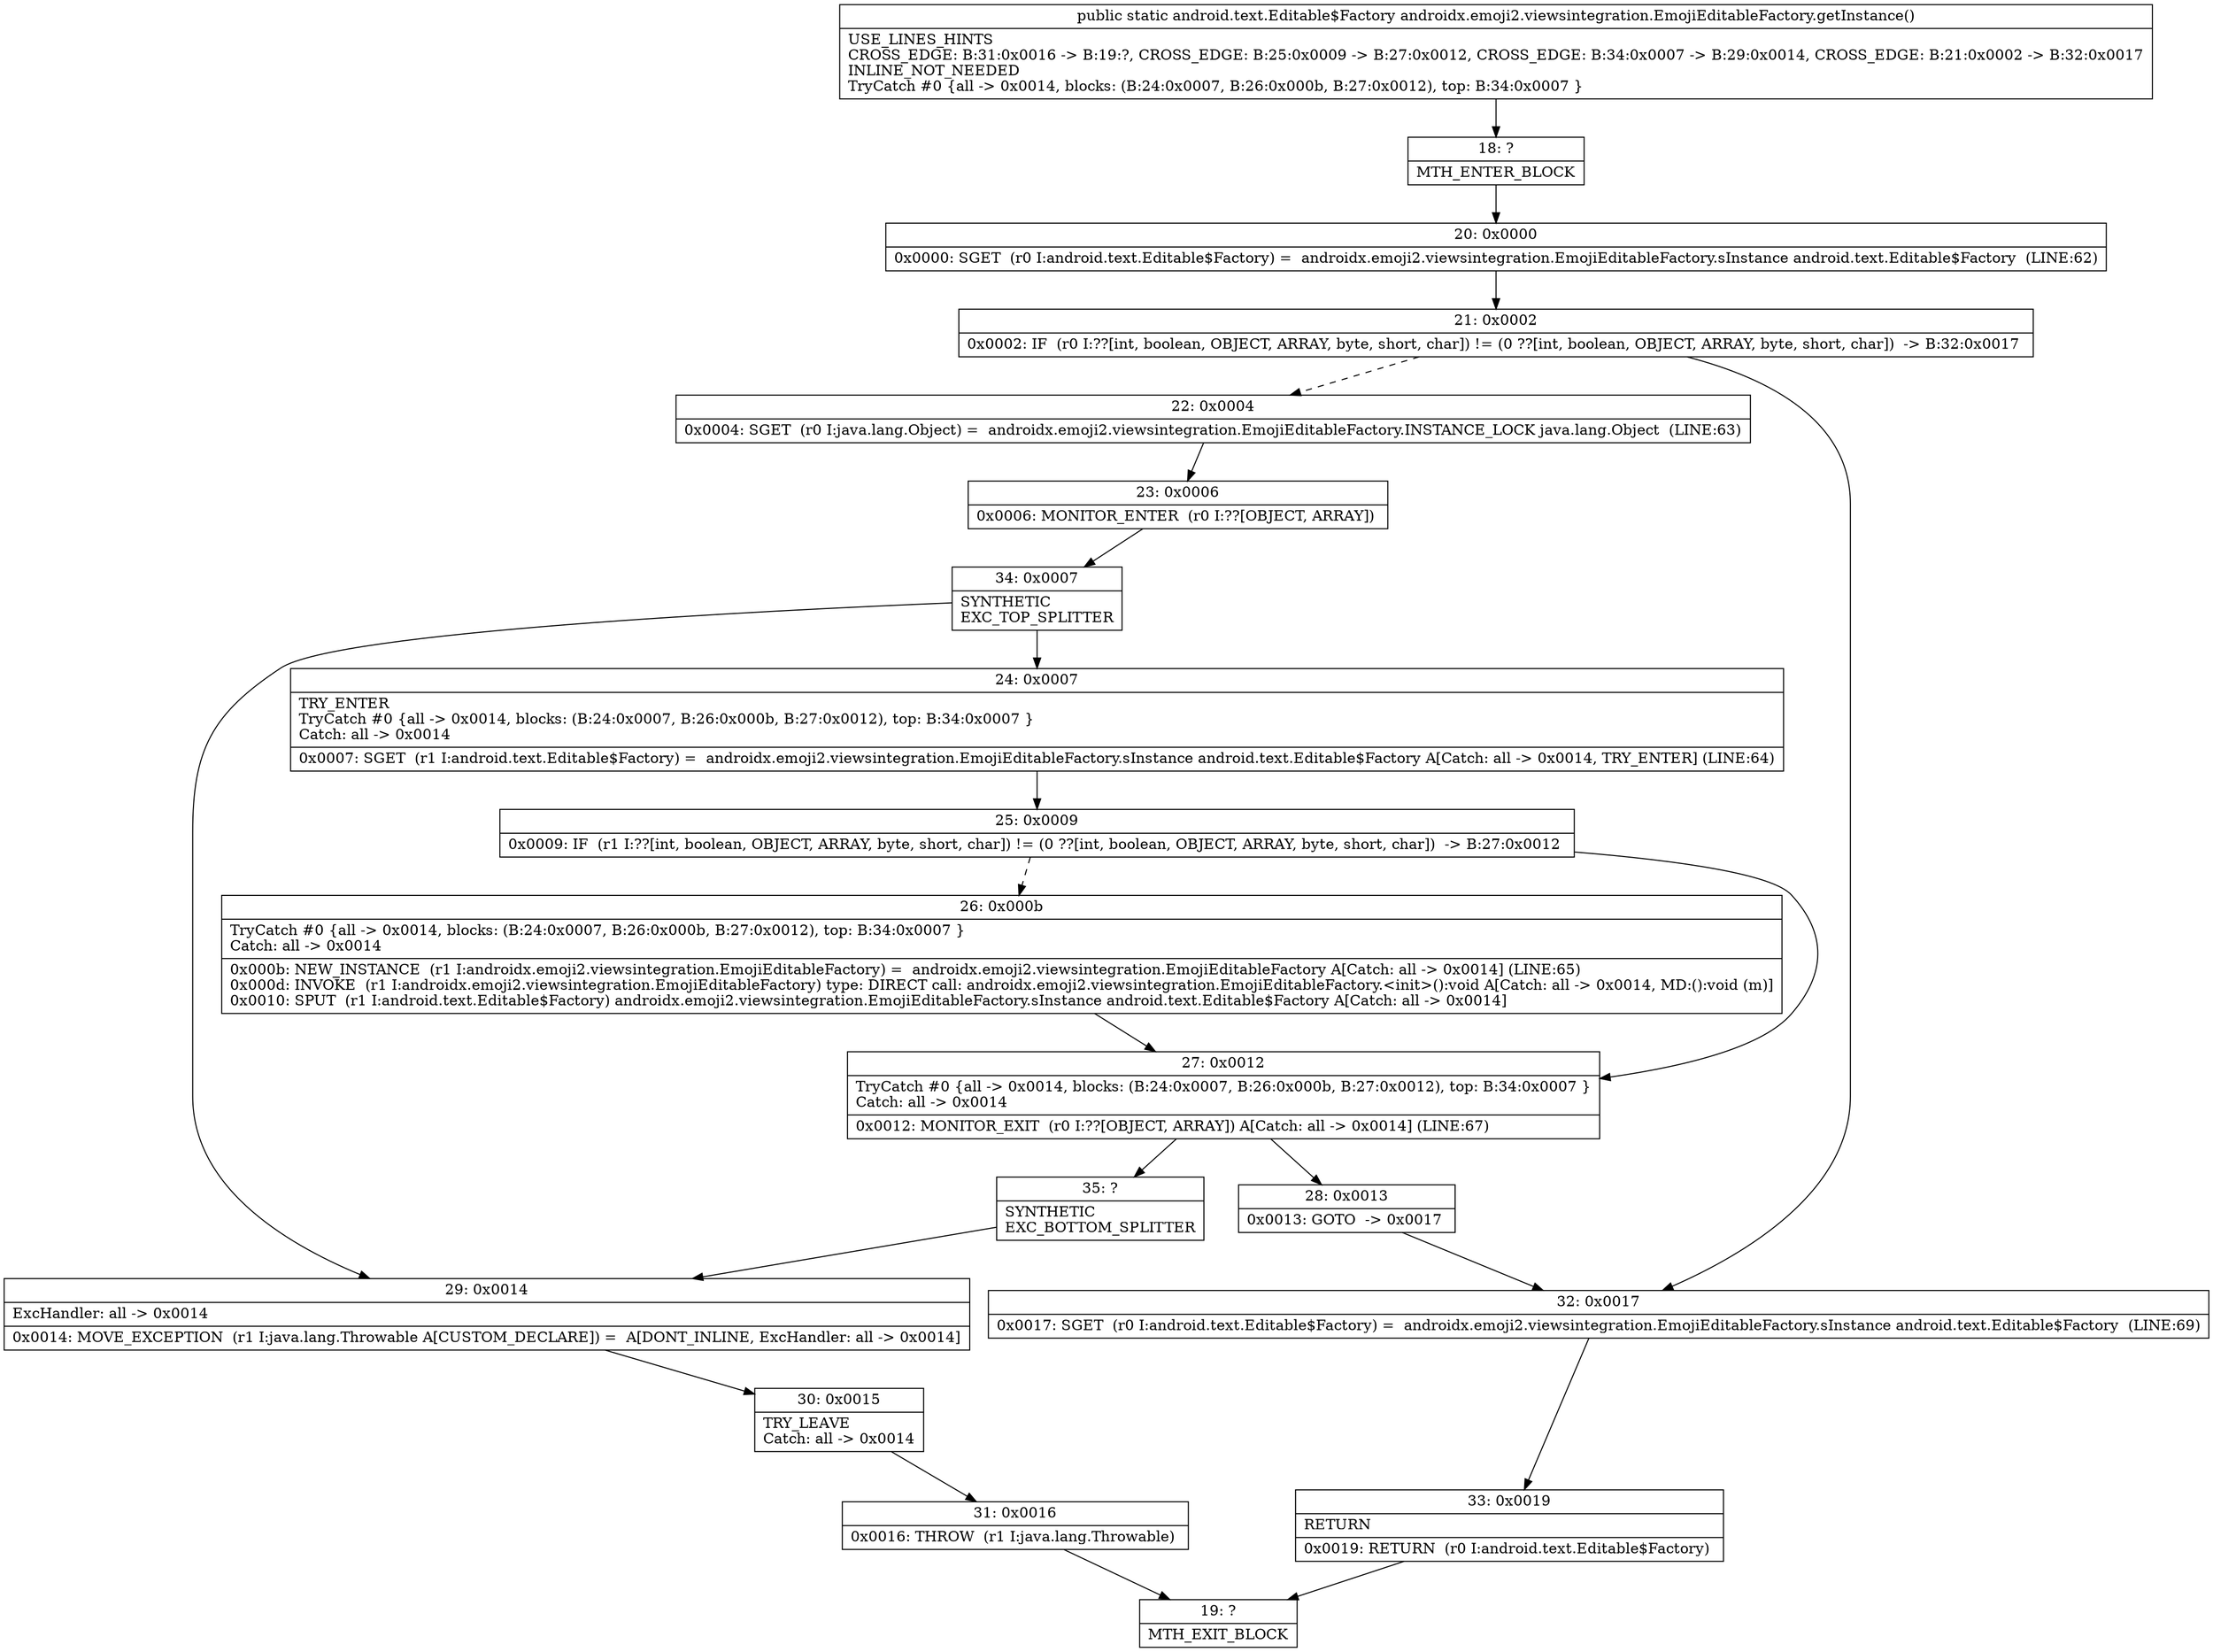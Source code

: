 digraph "CFG forandroidx.emoji2.viewsintegration.EmojiEditableFactory.getInstance()Landroid\/text\/Editable$Factory;" {
Node_18 [shape=record,label="{18\:\ ?|MTH_ENTER_BLOCK\l}"];
Node_20 [shape=record,label="{20\:\ 0x0000|0x0000: SGET  (r0 I:android.text.Editable$Factory) =  androidx.emoji2.viewsintegration.EmojiEditableFactory.sInstance android.text.Editable$Factory  (LINE:62)\l}"];
Node_21 [shape=record,label="{21\:\ 0x0002|0x0002: IF  (r0 I:??[int, boolean, OBJECT, ARRAY, byte, short, char]) != (0 ??[int, boolean, OBJECT, ARRAY, byte, short, char])  \-\> B:32:0x0017 \l}"];
Node_22 [shape=record,label="{22\:\ 0x0004|0x0004: SGET  (r0 I:java.lang.Object) =  androidx.emoji2.viewsintegration.EmojiEditableFactory.INSTANCE_LOCK java.lang.Object  (LINE:63)\l}"];
Node_23 [shape=record,label="{23\:\ 0x0006|0x0006: MONITOR_ENTER  (r0 I:??[OBJECT, ARRAY]) \l}"];
Node_34 [shape=record,label="{34\:\ 0x0007|SYNTHETIC\lEXC_TOP_SPLITTER\l}"];
Node_24 [shape=record,label="{24\:\ 0x0007|TRY_ENTER\lTryCatch #0 \{all \-\> 0x0014, blocks: (B:24:0x0007, B:26:0x000b, B:27:0x0012), top: B:34:0x0007 \}\lCatch: all \-\> 0x0014\l|0x0007: SGET  (r1 I:android.text.Editable$Factory) =  androidx.emoji2.viewsintegration.EmojiEditableFactory.sInstance android.text.Editable$Factory A[Catch: all \-\> 0x0014, TRY_ENTER] (LINE:64)\l}"];
Node_25 [shape=record,label="{25\:\ 0x0009|0x0009: IF  (r1 I:??[int, boolean, OBJECT, ARRAY, byte, short, char]) != (0 ??[int, boolean, OBJECT, ARRAY, byte, short, char])  \-\> B:27:0x0012 \l}"];
Node_26 [shape=record,label="{26\:\ 0x000b|TryCatch #0 \{all \-\> 0x0014, blocks: (B:24:0x0007, B:26:0x000b, B:27:0x0012), top: B:34:0x0007 \}\lCatch: all \-\> 0x0014\l|0x000b: NEW_INSTANCE  (r1 I:androidx.emoji2.viewsintegration.EmojiEditableFactory) =  androidx.emoji2.viewsintegration.EmojiEditableFactory A[Catch: all \-\> 0x0014] (LINE:65)\l0x000d: INVOKE  (r1 I:androidx.emoji2.viewsintegration.EmojiEditableFactory) type: DIRECT call: androidx.emoji2.viewsintegration.EmojiEditableFactory.\<init\>():void A[Catch: all \-\> 0x0014, MD:():void (m)]\l0x0010: SPUT  (r1 I:android.text.Editable$Factory) androidx.emoji2.viewsintegration.EmojiEditableFactory.sInstance android.text.Editable$Factory A[Catch: all \-\> 0x0014]\l}"];
Node_27 [shape=record,label="{27\:\ 0x0012|TryCatch #0 \{all \-\> 0x0014, blocks: (B:24:0x0007, B:26:0x000b, B:27:0x0012), top: B:34:0x0007 \}\lCatch: all \-\> 0x0014\l|0x0012: MONITOR_EXIT  (r0 I:??[OBJECT, ARRAY]) A[Catch: all \-\> 0x0014] (LINE:67)\l}"];
Node_28 [shape=record,label="{28\:\ 0x0013|0x0013: GOTO  \-\> 0x0017 \l}"];
Node_35 [shape=record,label="{35\:\ ?|SYNTHETIC\lEXC_BOTTOM_SPLITTER\l}"];
Node_29 [shape=record,label="{29\:\ 0x0014|ExcHandler: all \-\> 0x0014\l|0x0014: MOVE_EXCEPTION  (r1 I:java.lang.Throwable A[CUSTOM_DECLARE]) =  A[DONT_INLINE, ExcHandler: all \-\> 0x0014]\l}"];
Node_30 [shape=record,label="{30\:\ 0x0015|TRY_LEAVE\lCatch: all \-\> 0x0014\l}"];
Node_31 [shape=record,label="{31\:\ 0x0016|0x0016: THROW  (r1 I:java.lang.Throwable) \l}"];
Node_19 [shape=record,label="{19\:\ ?|MTH_EXIT_BLOCK\l}"];
Node_32 [shape=record,label="{32\:\ 0x0017|0x0017: SGET  (r0 I:android.text.Editable$Factory) =  androidx.emoji2.viewsintegration.EmojiEditableFactory.sInstance android.text.Editable$Factory  (LINE:69)\l}"];
Node_33 [shape=record,label="{33\:\ 0x0019|RETURN\l|0x0019: RETURN  (r0 I:android.text.Editable$Factory) \l}"];
MethodNode[shape=record,label="{public static android.text.Editable$Factory androidx.emoji2.viewsintegration.EmojiEditableFactory.getInstance()  | USE_LINES_HINTS\lCROSS_EDGE: B:31:0x0016 \-\> B:19:?, CROSS_EDGE: B:25:0x0009 \-\> B:27:0x0012, CROSS_EDGE: B:34:0x0007 \-\> B:29:0x0014, CROSS_EDGE: B:21:0x0002 \-\> B:32:0x0017\lINLINE_NOT_NEEDED\lTryCatch #0 \{all \-\> 0x0014, blocks: (B:24:0x0007, B:26:0x000b, B:27:0x0012), top: B:34:0x0007 \}\l}"];
MethodNode -> Node_18;Node_18 -> Node_20;
Node_20 -> Node_21;
Node_21 -> Node_22[style=dashed];
Node_21 -> Node_32;
Node_22 -> Node_23;
Node_23 -> Node_34;
Node_34 -> Node_24;
Node_34 -> Node_29;
Node_24 -> Node_25;
Node_25 -> Node_26[style=dashed];
Node_25 -> Node_27;
Node_26 -> Node_27;
Node_27 -> Node_28;
Node_27 -> Node_35;
Node_28 -> Node_32;
Node_35 -> Node_29;
Node_29 -> Node_30;
Node_30 -> Node_31;
Node_31 -> Node_19;
Node_32 -> Node_33;
Node_33 -> Node_19;
}

